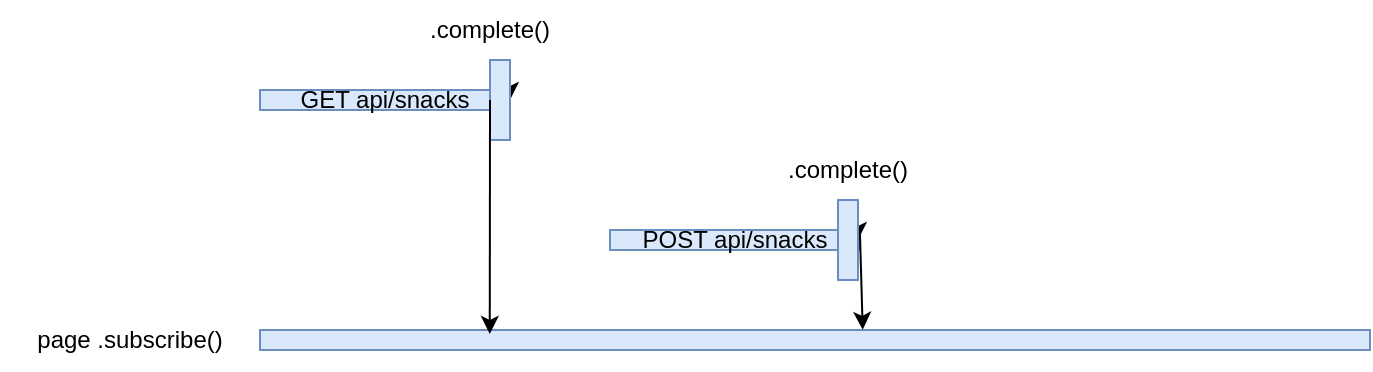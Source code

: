 <mxfile>
    <diagram id="nfDyguzmN6dZYOd96HaB" name="Page-1">
        <mxGraphModel dx="1067" dy="629" grid="1" gridSize="10" guides="1" tooltips="1" connect="1" arrows="1" fold="1" page="1" pageScale="1" pageWidth="850" pageHeight="1100" math="0" shadow="0">
            <root>
                <mxCell id="0"/>
                <mxCell id="1" parent="0"/>
                <mxCell id="2" value="POST api/snacks" style="rounded=0;whiteSpace=wrap;html=1;fillColor=#dae8fc;strokeColor=#6c8ebf;" vertex="1" parent="1">
                    <mxGeometry x="380" y="160" width="125" height="10" as="geometry"/>
                </mxCell>
                <mxCell id="4" value="GET api/snacks" style="rounded=0;whiteSpace=wrap;html=1;fillColor=#dae8fc;strokeColor=#6c8ebf;" vertex="1" parent="1">
                    <mxGeometry x="205" y="90" width="125" height="10" as="geometry"/>
                </mxCell>
                <mxCell id="5" value="page .subscribe()" style="text;html=1;align=center;verticalAlign=middle;whiteSpace=wrap;rounded=0;" vertex="1" parent="1">
                    <mxGeometry x="75" y="200" width="130" height="30" as="geometry"/>
                </mxCell>
                <mxCell id="7" value="" style="endArrow=classic;html=1;entryX=1;entryY=0.5;entryDx=0;entryDy=0;exitX=1;exitY=0.25;exitDx=0;exitDy=0;" edge="1" parent="1" source="8" target="4">
                    <mxGeometry width="50" height="50" relative="1" as="geometry">
                        <mxPoint x="520" y="350" as="sourcePoint"/>
                        <mxPoint x="570" y="300" as="targetPoint"/>
                    </mxGeometry>
                </mxCell>
                <mxCell id="9" value="" style="endArrow=classic;html=1;entryX=0.543;entryY=-0.008;entryDx=0;entryDy=0;exitX=1;exitY=0.25;exitDx=0;exitDy=0;entryPerimeter=0;" edge="1" parent="1" source="2" target="11">
                    <mxGeometry width="50" height="50" relative="1" as="geometry">
                        <mxPoint x="505" y="163" as="sourcePoint"/>
                        <mxPoint x="330" y="95" as="targetPoint"/>
                    </mxGeometry>
                </mxCell>
                <mxCell id="8" value="" style="rounded=0;whiteSpace=wrap;html=1;fillColor=#dae8fc;strokeColor=#6c8ebf;" vertex="1" parent="1">
                    <mxGeometry x="320" y="75" width="10" height="40" as="geometry"/>
                </mxCell>
                <mxCell id="10" value=".complete()" style="text;html=1;align=center;verticalAlign=middle;whiteSpace=wrap;rounded=0;" vertex="1" parent="1">
                    <mxGeometry x="270" y="45" width="100" height="30" as="geometry"/>
                </mxCell>
                <mxCell id="11" value="" style="rounded=0;whiteSpace=wrap;html=1;fillColor=#dae8fc;strokeColor=#6c8ebf;" vertex="1" parent="1">
                    <mxGeometry x="205" y="210" width="555" height="10" as="geometry"/>
                </mxCell>
                <mxCell id="14" value="" style="endArrow=classic;html=1;exitX=0;exitY=0.5;exitDx=0;exitDy=0;entryX=0.207;entryY=0.2;entryDx=0;entryDy=0;entryPerimeter=0;" edge="1" parent="1" source="8" target="11">
                    <mxGeometry width="50" height="50" relative="1" as="geometry">
                        <mxPoint x="520" y="350" as="sourcePoint"/>
                        <mxPoint x="570" y="300" as="targetPoint"/>
                    </mxGeometry>
                </mxCell>
                <mxCell id="15" value="" style="endArrow=classic;html=1;entryX=1;entryY=0.5;entryDx=0;entryDy=0;exitX=1;exitY=0.25;exitDx=0;exitDy=0;" edge="1" parent="1" source="16">
                    <mxGeometry width="50" height="50" relative="1" as="geometry">
                        <mxPoint x="694" y="420" as="sourcePoint"/>
                        <mxPoint x="504" y="165" as="targetPoint"/>
                    </mxGeometry>
                </mxCell>
                <mxCell id="16" value="" style="rounded=0;whiteSpace=wrap;html=1;fillColor=#dae8fc;strokeColor=#6c8ebf;" vertex="1" parent="1">
                    <mxGeometry x="494" y="145" width="10" height="40" as="geometry"/>
                </mxCell>
                <mxCell id="17" value=".complete()" style="text;html=1;align=center;verticalAlign=middle;whiteSpace=wrap;rounded=0;" vertex="1" parent="1">
                    <mxGeometry x="449" y="115" width="100" height="30" as="geometry"/>
                </mxCell>
            </root>
        </mxGraphModel>
    </diagram>
</mxfile>